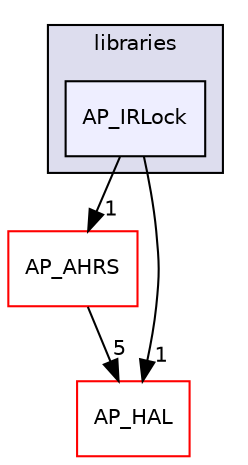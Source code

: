 digraph "libraries/AP_IRLock" {
  compound=true
  node [ fontsize="10", fontname="Helvetica"];
  edge [ labelfontsize="10", labelfontname="Helvetica"];
  subgraph clusterdir_bc0718b08fb2015b8e59c47b2805f60c {
    graph [ bgcolor="#ddddee", pencolor="black", label="libraries" fontname="Helvetica", fontsize="10", URL="dir_bc0718b08fb2015b8e59c47b2805f60c.html"]
  dir_4204433686283ae20461bb303c1394b7 [shape=box, label="AP_IRLock", style="filled", fillcolor="#eeeeff", pencolor="black", URL="dir_4204433686283ae20461bb303c1394b7.html"];
  }
  dir_85ad937bf7c11de5c2907a482c9c56bd [shape=box label="AP_AHRS" fillcolor="white" style="filled" color="red" URL="dir_85ad937bf7c11de5c2907a482c9c56bd.html"];
  dir_1cbc10423b2512b31103883361e0123b [shape=box label="AP_HAL" fillcolor="white" style="filled" color="red" URL="dir_1cbc10423b2512b31103883361e0123b.html"];
  dir_85ad937bf7c11de5c2907a482c9c56bd->dir_1cbc10423b2512b31103883361e0123b [headlabel="5", labeldistance=1.5 headhref="dir_000014_000046.html"];
  dir_4204433686283ae20461bb303c1394b7->dir_85ad937bf7c11de5c2907a482c9c56bd [headlabel="1", labeldistance=1.5 headhref="dir_000091_000014.html"];
  dir_4204433686283ae20461bb303c1394b7->dir_1cbc10423b2512b31103883361e0123b [headlabel="1", labeldistance=1.5 headhref="dir_000091_000046.html"];
}
